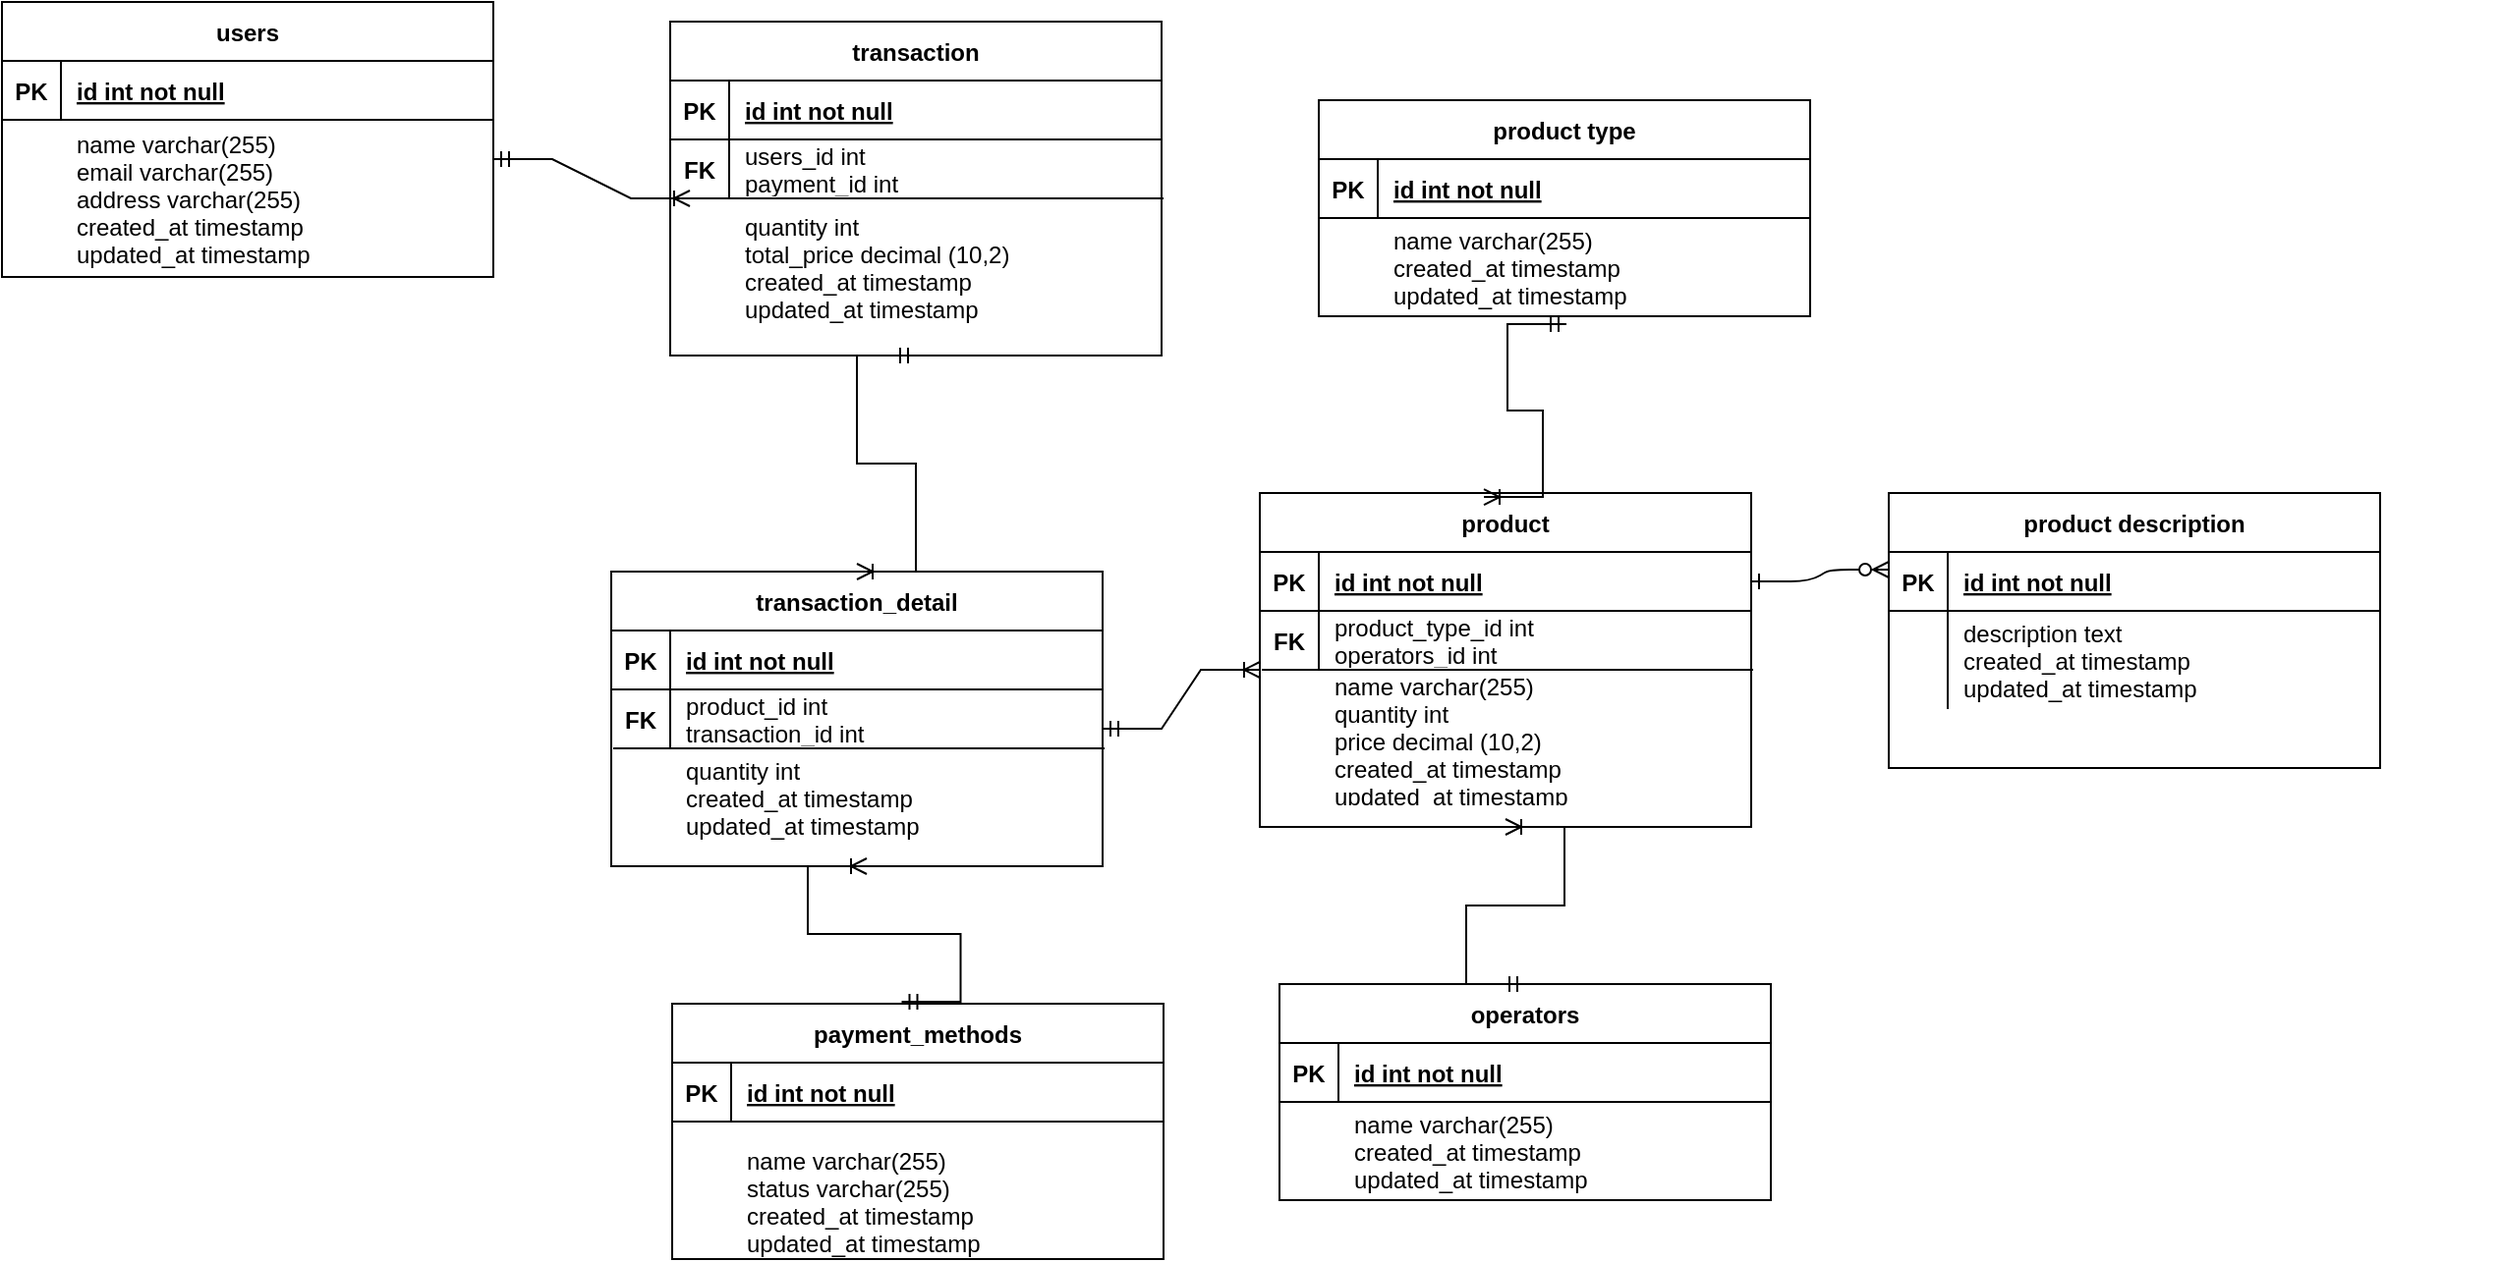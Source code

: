 <mxfile version="21.0.8" type="device"><diagram id="R2lEEEUBdFMjLlhIrx00" name="Page-1"><mxGraphModel dx="1677" dy="1487" grid="1" gridSize="10" guides="1" tooltips="1" connect="1" arrows="1" fold="1" page="1" pageScale="1" pageWidth="850" pageHeight="1100" math="0" shadow="0" extFonts="Permanent Marker^https://fonts.googleapis.com/css?family=Permanent+Marker"><root><mxCell id="0"/><mxCell id="1" parent="0"/><mxCell id="8MbqSiP3gAOAtfEa98VU-24" value="" style="group" vertex="1" connectable="0" parent="1"><mxGeometry x="130" y="190" width="251" height="170" as="geometry"/></mxCell><mxCell id="C-vyLk0tnHw3VtMMgP7b-23" value="product" style="shape=table;startSize=30;container=1;collapsible=1;childLayout=tableLayout;fixedRows=1;rowLines=0;fontStyle=1;align=center;resizeLast=1;" parent="8MbqSiP3gAOAtfEa98VU-24" vertex="1"><mxGeometry width="250" height="170" as="geometry"/></mxCell><mxCell id="C-vyLk0tnHw3VtMMgP7b-24" value="" style="shape=partialRectangle;collapsible=0;dropTarget=0;pointerEvents=0;fillColor=none;points=[[0,0.5],[1,0.5]];portConstraint=eastwest;top=0;left=0;right=0;bottom=1;" parent="C-vyLk0tnHw3VtMMgP7b-23" vertex="1"><mxGeometry y="30" width="250" height="30" as="geometry"/></mxCell><mxCell id="C-vyLk0tnHw3VtMMgP7b-25" value="PK" style="shape=partialRectangle;overflow=hidden;connectable=0;fillColor=none;top=0;left=0;bottom=0;right=0;fontStyle=1;" parent="C-vyLk0tnHw3VtMMgP7b-24" vertex="1"><mxGeometry width="30" height="30" as="geometry"><mxRectangle width="30" height="30" as="alternateBounds"/></mxGeometry></mxCell><mxCell id="C-vyLk0tnHw3VtMMgP7b-26" value="id int not null" style="shape=partialRectangle;overflow=hidden;connectable=0;fillColor=none;top=0;left=0;bottom=0;right=0;align=left;spacingLeft=6;fontStyle=5;" parent="C-vyLk0tnHw3VtMMgP7b-24" vertex="1"><mxGeometry x="30" width="220" height="30" as="geometry"><mxRectangle width="220" height="30" as="alternateBounds"/></mxGeometry></mxCell><mxCell id="C-vyLk0tnHw3VtMMgP7b-27" value="" style="shape=partialRectangle;collapsible=0;dropTarget=0;pointerEvents=0;fillColor=none;points=[[0,0.5],[1,0.5]];portConstraint=eastwest;top=0;left=0;right=0;bottom=0;" parent="C-vyLk0tnHw3VtMMgP7b-23" vertex="1"><mxGeometry y="60" width="250" height="30" as="geometry"/></mxCell><mxCell id="C-vyLk0tnHw3VtMMgP7b-28" value="" style="shape=partialRectangle;overflow=hidden;connectable=0;fillColor=none;top=0;left=0;bottom=0;right=0;" parent="C-vyLk0tnHw3VtMMgP7b-27" vertex="1"><mxGeometry width="30" height="30" as="geometry"><mxRectangle width="30" height="30" as="alternateBounds"/></mxGeometry></mxCell><mxCell id="C-vyLk0tnHw3VtMMgP7b-29" value="product_type_id int&#10;operators_id int" style="shape=partialRectangle;overflow=hidden;connectable=0;fillColor=none;top=0;left=0;bottom=0;right=0;align=left;spacingLeft=6;" parent="C-vyLk0tnHw3VtMMgP7b-27" vertex="1"><mxGeometry x="30" width="220" height="30" as="geometry"><mxRectangle width="220" height="30" as="alternateBounds"/></mxGeometry></mxCell><mxCell id="8MbqSiP3gAOAtfEa98VU-11" value="name varchar(255)&#10;quantity int&#10;price decimal (10,2)&#10;created_at timestamp&#10;updated_at timestamp" style="shape=partialRectangle;overflow=hidden;connectable=0;fillColor=none;top=0;left=0;bottom=0;right=0;align=left;spacingLeft=6;" vertex="1" parent="8MbqSiP3gAOAtfEa98VU-24"><mxGeometry x="30" y="90" width="220" height="70" as="geometry"><mxRectangle width="220" height="30" as="alternateBounds"/></mxGeometry></mxCell><mxCell id="8MbqSiP3gAOAtfEa98VU-41" value="" style="group" vertex="1" connectable="0" parent="8MbqSiP3gAOAtfEa98VU-24"><mxGeometry y="60" width="251" height="30" as="geometry"/></mxCell><mxCell id="8MbqSiP3gAOAtfEa98VU-12" value="FK" style="shape=partialRectangle;overflow=hidden;connectable=0;fillColor=none;top=0;left=0;bottom=0;right=0;fontStyle=1;" vertex="1" parent="8MbqSiP3gAOAtfEa98VU-41"><mxGeometry width="30" height="30" as="geometry"><mxRectangle width="30" height="30" as="alternateBounds"/></mxGeometry></mxCell><mxCell id="8MbqSiP3gAOAtfEa98VU-13" value="" style="endArrow=none;html=1;rounded=0;" edge="1" parent="8MbqSiP3gAOAtfEa98VU-41"><mxGeometry width="50" height="50" relative="1" as="geometry"><mxPoint x="1" y="30" as="sourcePoint"/><mxPoint x="251" y="30" as="targetPoint"/></mxGeometry></mxCell><mxCell id="C-vyLk0tnHw3VtMMgP7b-1" value="" style="edgeStyle=entityRelationEdgeStyle;endArrow=ERzeroToMany;startArrow=ERone;endFill=1;startFill=0;entryX=0;entryY=0.3;entryDx=0;entryDy=0;entryPerimeter=0;" parent="1" source="C-vyLk0tnHw3VtMMgP7b-24" target="8MbqSiP3gAOAtfEa98VU-35" edge="1"><mxGeometry width="100" height="100" relative="1" as="geometry"><mxPoint x="340" y="720" as="sourcePoint"/><mxPoint x="450" y="95" as="targetPoint"/></mxGeometry></mxCell><mxCell id="8MbqSiP3gAOAtfEa98VU-34" value="product description" style="shape=table;startSize=30;container=1;collapsible=1;childLayout=tableLayout;fixedRows=1;rowLines=0;fontStyle=1;align=center;resizeLast=1;" vertex="1" parent="1"><mxGeometry x="450" y="190" width="250" height="140" as="geometry"/></mxCell><mxCell id="8MbqSiP3gAOAtfEa98VU-35" value="" style="shape=partialRectangle;collapsible=0;dropTarget=0;pointerEvents=0;fillColor=none;points=[[0,0.5],[1,0.5]];portConstraint=eastwest;top=0;left=0;right=0;bottom=1;" vertex="1" parent="8MbqSiP3gAOAtfEa98VU-34"><mxGeometry y="30" width="250" height="30" as="geometry"/></mxCell><mxCell id="8MbqSiP3gAOAtfEa98VU-36" value="PK" style="shape=partialRectangle;overflow=hidden;connectable=0;fillColor=none;top=0;left=0;bottom=0;right=0;fontStyle=1;" vertex="1" parent="8MbqSiP3gAOAtfEa98VU-35"><mxGeometry width="30" height="30" as="geometry"><mxRectangle width="30" height="30" as="alternateBounds"/></mxGeometry></mxCell><mxCell id="8MbqSiP3gAOAtfEa98VU-37" value="id int not null" style="shape=partialRectangle;overflow=hidden;connectable=0;fillColor=none;top=0;left=0;bottom=0;right=0;align=left;spacingLeft=6;fontStyle=5;" vertex="1" parent="8MbqSiP3gAOAtfEa98VU-35"><mxGeometry x="30" width="220" height="30" as="geometry"><mxRectangle width="220" height="30" as="alternateBounds"/></mxGeometry></mxCell><mxCell id="8MbqSiP3gAOAtfEa98VU-38" value="" style="shape=partialRectangle;collapsible=0;dropTarget=0;pointerEvents=0;fillColor=none;points=[[0,0.5],[1,0.5]];portConstraint=eastwest;top=0;left=0;right=0;bottom=0;" vertex="1" parent="8MbqSiP3gAOAtfEa98VU-34"><mxGeometry y="60" width="250" height="50" as="geometry"/></mxCell><mxCell id="8MbqSiP3gAOAtfEa98VU-39" value="" style="shape=partialRectangle;overflow=hidden;connectable=0;fillColor=none;top=0;left=0;bottom=0;right=0;" vertex="1" parent="8MbqSiP3gAOAtfEa98VU-38"><mxGeometry width="30" height="50" as="geometry"><mxRectangle width="30" height="50" as="alternateBounds"/></mxGeometry></mxCell><mxCell id="8MbqSiP3gAOAtfEa98VU-40" value="description text&#10;created_at timestamp&#10;updated_at timestamp" style="shape=partialRectangle;overflow=hidden;connectable=0;fillColor=none;top=0;left=0;bottom=0;right=0;align=left;spacingLeft=6;" vertex="1" parent="8MbqSiP3gAOAtfEa98VU-38"><mxGeometry x="30" width="220" height="50" as="geometry"><mxRectangle width="220" height="50" as="alternateBounds"/></mxGeometry></mxCell><mxCell id="8MbqSiP3gAOAtfEa98VU-42" value="" style="group" vertex="1" connectable="0" parent="1"><mxGeometry x="160" y="-10" width="250" height="170" as="geometry"/></mxCell><mxCell id="8MbqSiP3gAOAtfEa98VU-43" value="product type" style="shape=table;startSize=30;container=1;collapsible=1;childLayout=tableLayout;fixedRows=1;rowLines=0;fontStyle=1;align=center;resizeLast=1;" vertex="1" parent="8MbqSiP3gAOAtfEa98VU-42"><mxGeometry width="250" height="110" as="geometry"/></mxCell><mxCell id="8MbqSiP3gAOAtfEa98VU-44" value="" style="shape=partialRectangle;collapsible=0;dropTarget=0;pointerEvents=0;fillColor=none;points=[[0,0.5],[1,0.5]];portConstraint=eastwest;top=0;left=0;right=0;bottom=1;" vertex="1" parent="8MbqSiP3gAOAtfEa98VU-43"><mxGeometry y="30" width="250" height="30" as="geometry"/></mxCell><mxCell id="8MbqSiP3gAOAtfEa98VU-45" value="PK" style="shape=partialRectangle;overflow=hidden;connectable=0;fillColor=none;top=0;left=0;bottom=0;right=0;fontStyle=1;" vertex="1" parent="8MbqSiP3gAOAtfEa98VU-44"><mxGeometry width="30" height="30" as="geometry"><mxRectangle width="30" height="30" as="alternateBounds"/></mxGeometry></mxCell><mxCell id="8MbqSiP3gAOAtfEa98VU-46" value="id int not null" style="shape=partialRectangle;overflow=hidden;connectable=0;fillColor=none;top=0;left=0;bottom=0;right=0;align=left;spacingLeft=6;fontStyle=5;" vertex="1" parent="8MbqSiP3gAOAtfEa98VU-44"><mxGeometry x="30" width="220" height="30" as="geometry"><mxRectangle width="220" height="30" as="alternateBounds"/></mxGeometry></mxCell><mxCell id="8MbqSiP3gAOAtfEa98VU-54" value="" style="shape=partialRectangle;collapsible=0;dropTarget=0;pointerEvents=0;fillColor=none;points=[[0,0.5],[1,0.5]];portConstraint=eastwest;top=0;left=0;right=0;bottom=0;" vertex="1" parent="8MbqSiP3gAOAtfEa98VU-42"><mxGeometry y="60" width="250" height="50" as="geometry"/></mxCell><mxCell id="8MbqSiP3gAOAtfEa98VU-55" value="" style="shape=partialRectangle;overflow=hidden;connectable=0;fillColor=none;top=0;left=0;bottom=0;right=0;" vertex="1" parent="8MbqSiP3gAOAtfEa98VU-54"><mxGeometry width="30" height="50" as="geometry"><mxRectangle width="30" height="50" as="alternateBounds"/></mxGeometry></mxCell><mxCell id="8MbqSiP3gAOAtfEa98VU-56" value="name varchar(255)&#10;created_at timestamp&#10;updated_at timestamp" style="shape=partialRectangle;overflow=hidden;connectable=0;fillColor=none;top=0;left=0;bottom=0;right=0;align=left;spacingLeft=6;" vertex="1" parent="8MbqSiP3gAOAtfEa98VU-54"><mxGeometry x="30" width="220" height="50" as="geometry"><mxRectangle width="220" height="50" as="alternateBounds"/></mxGeometry></mxCell><mxCell id="8MbqSiP3gAOAtfEa98VU-60" value="" style="edgeStyle=entityRelationEdgeStyle;fontSize=12;html=1;endArrow=ERoneToMany;startArrow=ERmandOne;rounded=0;exitX=0.504;exitY=1.08;exitDx=0;exitDy=0;exitPerimeter=0;entryX=0.456;entryY=0.012;entryDx=0;entryDy=0;entryPerimeter=0;" edge="1" parent="1" source="8MbqSiP3gAOAtfEa98VU-54" target="C-vyLk0tnHw3VtMMgP7b-23"><mxGeometry width="100" height="100" relative="1" as="geometry"><mxPoint x="220" y="90" as="sourcePoint"/><mxPoint x="300" y="80" as="targetPoint"/></mxGeometry></mxCell><mxCell id="8MbqSiP3gAOAtfEa98VU-62" value="" style="group" vertex="1" connectable="0" parent="1"><mxGeometry x="510" y="360" width="250" height="170" as="geometry"/></mxCell><mxCell id="8MbqSiP3gAOAtfEa98VU-70" value="" style="group" vertex="1" connectable="0" parent="8MbqSiP3gAOAtfEa98VU-62"><mxGeometry x="-370" y="80" width="250" height="110" as="geometry"/></mxCell><mxCell id="8MbqSiP3gAOAtfEa98VU-63" value="operators" style="shape=table;startSize=30;container=1;collapsible=1;childLayout=tableLayout;fixedRows=1;rowLines=0;fontStyle=1;align=center;resizeLast=1;" vertex="1" parent="8MbqSiP3gAOAtfEa98VU-70"><mxGeometry width="250" height="110" as="geometry"/></mxCell><mxCell id="8MbqSiP3gAOAtfEa98VU-64" value="" style="shape=partialRectangle;collapsible=0;dropTarget=0;pointerEvents=0;fillColor=none;points=[[0,0.5],[1,0.5]];portConstraint=eastwest;top=0;left=0;right=0;bottom=1;" vertex="1" parent="8MbqSiP3gAOAtfEa98VU-63"><mxGeometry y="30" width="250" height="30" as="geometry"/></mxCell><mxCell id="8MbqSiP3gAOAtfEa98VU-65" value="PK" style="shape=partialRectangle;overflow=hidden;connectable=0;fillColor=none;top=0;left=0;bottom=0;right=0;fontStyle=1;" vertex="1" parent="8MbqSiP3gAOAtfEa98VU-64"><mxGeometry width="30" height="30" as="geometry"><mxRectangle width="30" height="30" as="alternateBounds"/></mxGeometry></mxCell><mxCell id="8MbqSiP3gAOAtfEa98VU-66" value="id int not null" style="shape=partialRectangle;overflow=hidden;connectable=0;fillColor=none;top=0;left=0;bottom=0;right=0;align=left;spacingLeft=6;fontStyle=5;" vertex="1" parent="8MbqSiP3gAOAtfEa98VU-64"><mxGeometry x="30" width="220" height="30" as="geometry"><mxRectangle width="220" height="30" as="alternateBounds"/></mxGeometry></mxCell><mxCell id="8MbqSiP3gAOAtfEa98VU-67" value="" style="shape=partialRectangle;collapsible=0;dropTarget=0;pointerEvents=0;fillColor=none;points=[[0,0.5],[1,0.5]];portConstraint=eastwest;top=0;left=0;right=0;bottom=0;" vertex="1" parent="8MbqSiP3gAOAtfEa98VU-70"><mxGeometry y="60" width="250" height="50" as="geometry"/></mxCell><mxCell id="8MbqSiP3gAOAtfEa98VU-68" value="" style="shape=partialRectangle;overflow=hidden;connectable=0;fillColor=none;top=0;left=0;bottom=0;right=0;" vertex="1" parent="8MbqSiP3gAOAtfEa98VU-67"><mxGeometry width="30" height="50" as="geometry"><mxRectangle width="30" height="50" as="alternateBounds"/></mxGeometry></mxCell><mxCell id="8MbqSiP3gAOAtfEa98VU-69" value="name varchar(255)&#10;created_at timestamp&#10;updated_at timestamp" style="shape=partialRectangle;overflow=hidden;connectable=0;fillColor=none;top=0;left=0;bottom=0;right=0;align=left;spacingLeft=6;" vertex="1" parent="8MbqSiP3gAOAtfEa98VU-67"><mxGeometry x="30" width="220" height="50" as="geometry"><mxRectangle width="220" height="50" as="alternateBounds"/></mxGeometry></mxCell><mxCell id="8MbqSiP3gAOAtfEa98VU-71" value="" style="edgeStyle=entityRelationEdgeStyle;fontSize=12;html=1;endArrow=ERoneToMany;startArrow=ERmandOne;rounded=0;entryX=0.5;entryY=1;entryDx=0;entryDy=0;exitX=0.5;exitY=0;exitDx=0;exitDy=0;" edge="1" parent="1" source="8MbqSiP3gAOAtfEa98VU-63" target="C-vyLk0tnHw3VtMMgP7b-23"><mxGeometry width="100" height="100" relative="1" as="geometry"><mxPoint x="400" y="420" as="sourcePoint"/><mxPoint x="500" y="320" as="targetPoint"/></mxGeometry></mxCell><mxCell id="8MbqSiP3gAOAtfEa98VU-82" value="" style="group" vertex="1" connectable="0" parent="1"><mxGeometry x="-200" y="230" width="251" height="170" as="geometry"/></mxCell><mxCell id="8MbqSiP3gAOAtfEa98VU-83" value="transaction_detail" style="shape=table;startSize=30;container=1;collapsible=1;childLayout=tableLayout;fixedRows=1;rowLines=0;fontStyle=1;align=center;resizeLast=1;" vertex="1" parent="8MbqSiP3gAOAtfEa98VU-82"><mxGeometry width="250" height="150" as="geometry"/></mxCell><mxCell id="8MbqSiP3gAOAtfEa98VU-84" value="" style="shape=partialRectangle;collapsible=0;dropTarget=0;pointerEvents=0;fillColor=none;points=[[0,0.5],[1,0.5]];portConstraint=eastwest;top=0;left=0;right=0;bottom=1;" vertex="1" parent="8MbqSiP3gAOAtfEa98VU-83"><mxGeometry y="30" width="250" height="30" as="geometry"/></mxCell><mxCell id="8MbqSiP3gAOAtfEa98VU-85" value="PK" style="shape=partialRectangle;overflow=hidden;connectable=0;fillColor=none;top=0;left=0;bottom=0;right=0;fontStyle=1;" vertex="1" parent="8MbqSiP3gAOAtfEa98VU-84"><mxGeometry width="30" height="30" as="geometry"><mxRectangle width="30" height="30" as="alternateBounds"/></mxGeometry></mxCell><mxCell id="8MbqSiP3gAOAtfEa98VU-86" value="id int not null" style="shape=partialRectangle;overflow=hidden;connectable=0;fillColor=none;top=0;left=0;bottom=0;right=0;align=left;spacingLeft=6;fontStyle=5;" vertex="1" parent="8MbqSiP3gAOAtfEa98VU-84"><mxGeometry x="30" width="220" height="30" as="geometry"><mxRectangle width="220" height="30" as="alternateBounds"/></mxGeometry></mxCell><mxCell id="8MbqSiP3gAOAtfEa98VU-87" value="" style="shape=partialRectangle;collapsible=0;dropTarget=0;pointerEvents=0;fillColor=none;points=[[0,0.5],[1,0.5]];portConstraint=eastwest;top=0;left=0;right=0;bottom=0;" vertex="1" parent="8MbqSiP3gAOAtfEa98VU-83"><mxGeometry y="60" width="250" height="30" as="geometry"/></mxCell><mxCell id="8MbqSiP3gAOAtfEa98VU-88" value="" style="shape=partialRectangle;overflow=hidden;connectable=0;fillColor=none;top=0;left=0;bottom=0;right=0;" vertex="1" parent="8MbqSiP3gAOAtfEa98VU-87"><mxGeometry width="30" height="30" as="geometry"><mxRectangle width="30" height="30" as="alternateBounds"/></mxGeometry></mxCell><mxCell id="8MbqSiP3gAOAtfEa98VU-89" value="product_id int&#10;transaction_id int" style="shape=partialRectangle;overflow=hidden;connectable=0;fillColor=none;top=0;left=0;bottom=0;right=0;align=left;spacingLeft=6;" vertex="1" parent="8MbqSiP3gAOAtfEa98VU-87"><mxGeometry x="30" width="220" height="30" as="geometry"><mxRectangle width="220" height="30" as="alternateBounds"/></mxGeometry></mxCell><mxCell id="8MbqSiP3gAOAtfEa98VU-90" value="quantity int&#10;created_at timestamp&#10;updated_at timestamp" style="shape=partialRectangle;overflow=hidden;connectable=0;fillColor=none;top=0;left=0;bottom=0;right=0;align=left;spacingLeft=6;" vertex="1" parent="8MbqSiP3gAOAtfEa98VU-82"><mxGeometry x="30" y="80" width="220" height="70" as="geometry"><mxRectangle width="220" height="30" as="alternateBounds"/></mxGeometry></mxCell><mxCell id="8MbqSiP3gAOAtfEa98VU-91" value="" style="group" vertex="1" connectable="0" parent="8MbqSiP3gAOAtfEa98VU-82"><mxGeometry y="60" width="251" height="30" as="geometry"/></mxCell><mxCell id="8MbqSiP3gAOAtfEa98VU-92" value="FK" style="shape=partialRectangle;overflow=hidden;connectable=0;fillColor=none;top=0;left=0;bottom=0;right=0;fontStyle=1;" vertex="1" parent="8MbqSiP3gAOAtfEa98VU-91"><mxGeometry width="30" height="30" as="geometry"><mxRectangle width="30" height="30" as="alternateBounds"/></mxGeometry></mxCell><mxCell id="8MbqSiP3gAOAtfEa98VU-93" value="" style="endArrow=none;html=1;rounded=0;" edge="1" parent="8MbqSiP3gAOAtfEa98VU-91"><mxGeometry width="50" height="50" relative="1" as="geometry"><mxPoint x="1" y="30" as="sourcePoint"/><mxPoint x="251" y="30" as="targetPoint"/></mxGeometry></mxCell><mxCell id="8MbqSiP3gAOAtfEa98VU-94" value="" style="group" vertex="1" connectable="0" parent="1"><mxGeometry x="-510" y="-60" width="250" height="180" as="geometry"/></mxCell><mxCell id="8MbqSiP3gAOAtfEa98VU-95" value="users" style="shape=table;startSize=30;container=1;collapsible=1;childLayout=tableLayout;fixedRows=1;rowLines=0;fontStyle=1;align=center;resizeLast=1;" vertex="1" parent="8MbqSiP3gAOAtfEa98VU-94"><mxGeometry width="250" height="140" as="geometry"/></mxCell><mxCell id="8MbqSiP3gAOAtfEa98VU-96" value="" style="shape=partialRectangle;collapsible=0;dropTarget=0;pointerEvents=0;fillColor=none;points=[[0,0.5],[1,0.5]];portConstraint=eastwest;top=0;left=0;right=0;bottom=1;" vertex="1" parent="8MbqSiP3gAOAtfEa98VU-95"><mxGeometry y="30" width="250" height="30" as="geometry"/></mxCell><mxCell id="8MbqSiP3gAOAtfEa98VU-97" value="PK" style="shape=partialRectangle;overflow=hidden;connectable=0;fillColor=none;top=0;left=0;bottom=0;right=0;fontStyle=1;" vertex="1" parent="8MbqSiP3gAOAtfEa98VU-96"><mxGeometry width="30" height="30" as="geometry"><mxRectangle width="30" height="30" as="alternateBounds"/></mxGeometry></mxCell><mxCell id="8MbqSiP3gAOAtfEa98VU-98" value="id int not null" style="shape=partialRectangle;overflow=hidden;connectable=0;fillColor=none;top=0;left=0;bottom=0;right=0;align=left;spacingLeft=6;fontStyle=5;" vertex="1" parent="8MbqSiP3gAOAtfEa98VU-96"><mxGeometry x="30" width="220" height="30" as="geometry"><mxRectangle width="220" height="30" as="alternateBounds"/></mxGeometry></mxCell><mxCell id="8MbqSiP3gAOAtfEa98VU-99" value="" style="shape=partialRectangle;collapsible=0;dropTarget=0;pointerEvents=0;fillColor=none;points=[[0,0.5],[1,0.5]];portConstraint=eastwest;top=0;left=0;right=0;bottom=0;" vertex="1" parent="8MbqSiP3gAOAtfEa98VU-94"><mxGeometry y="60" width="250" height="80" as="geometry"/></mxCell><mxCell id="8MbqSiP3gAOAtfEa98VU-100" value="" style="shape=partialRectangle;overflow=hidden;connectable=0;fillColor=none;top=0;left=0;bottom=0;right=0;" vertex="1" parent="8MbqSiP3gAOAtfEa98VU-99"><mxGeometry width="30" height="80" as="geometry"><mxRectangle width="30" height="50" as="alternateBounds"/></mxGeometry></mxCell><mxCell id="8MbqSiP3gAOAtfEa98VU-101" value="name varchar(255)&#10;email varchar(255)&#10;address varchar(255)&#10;created_at timestamp&#10;updated_at timestamp" style="shape=partialRectangle;overflow=hidden;connectable=0;fillColor=none;top=0;left=0;bottom=0;right=0;align=left;spacingLeft=6;" vertex="1" parent="8MbqSiP3gAOAtfEa98VU-94"><mxGeometry x="30" y="40" width="220" height="120" as="geometry"><mxRectangle width="220" height="50" as="alternateBounds"/></mxGeometry></mxCell><mxCell id="8MbqSiP3gAOAtfEa98VU-110" value="" style="group" vertex="1" connectable="0" parent="1"><mxGeometry x="-170" y="-50" width="251" height="170" as="geometry"/></mxCell><mxCell id="8MbqSiP3gAOAtfEa98VU-111" value="transaction" style="shape=table;startSize=30;container=1;collapsible=1;childLayout=tableLayout;fixedRows=1;rowLines=0;fontStyle=1;align=center;resizeLast=1;" vertex="1" parent="8MbqSiP3gAOAtfEa98VU-110"><mxGeometry width="250" height="170" as="geometry"/></mxCell><mxCell id="8MbqSiP3gAOAtfEa98VU-112" value="" style="shape=partialRectangle;collapsible=0;dropTarget=0;pointerEvents=0;fillColor=none;points=[[0,0.5],[1,0.5]];portConstraint=eastwest;top=0;left=0;right=0;bottom=1;" vertex="1" parent="8MbqSiP3gAOAtfEa98VU-111"><mxGeometry y="30" width="250" height="30" as="geometry"/></mxCell><mxCell id="8MbqSiP3gAOAtfEa98VU-113" value="PK" style="shape=partialRectangle;overflow=hidden;connectable=0;fillColor=none;top=0;left=0;bottom=0;right=0;fontStyle=1;" vertex="1" parent="8MbqSiP3gAOAtfEa98VU-112"><mxGeometry width="30" height="30" as="geometry"><mxRectangle width="30" height="30" as="alternateBounds"/></mxGeometry></mxCell><mxCell id="8MbqSiP3gAOAtfEa98VU-114" value="id int not null" style="shape=partialRectangle;overflow=hidden;connectable=0;fillColor=none;top=0;left=0;bottom=0;right=0;align=left;spacingLeft=6;fontStyle=5;" vertex="1" parent="8MbqSiP3gAOAtfEa98VU-112"><mxGeometry x="30" width="220" height="30" as="geometry"><mxRectangle width="220" height="30" as="alternateBounds"/></mxGeometry></mxCell><mxCell id="8MbqSiP3gAOAtfEa98VU-115" value="" style="shape=partialRectangle;collapsible=0;dropTarget=0;pointerEvents=0;fillColor=none;points=[[0,0.5],[1,0.5]];portConstraint=eastwest;top=0;left=0;right=0;bottom=0;" vertex="1" parent="8MbqSiP3gAOAtfEa98VU-111"><mxGeometry y="60" width="250" height="30" as="geometry"/></mxCell><mxCell id="8MbqSiP3gAOAtfEa98VU-116" value="" style="shape=partialRectangle;overflow=hidden;connectable=0;fillColor=none;top=0;left=0;bottom=0;right=0;" vertex="1" parent="8MbqSiP3gAOAtfEa98VU-115"><mxGeometry width="30" height="30" as="geometry"><mxRectangle width="30" height="30" as="alternateBounds"/></mxGeometry></mxCell><mxCell id="8MbqSiP3gAOAtfEa98VU-117" value="users_id int&#10;payment_id int" style="shape=partialRectangle;overflow=hidden;connectable=0;fillColor=none;top=0;left=0;bottom=0;right=0;align=left;spacingLeft=6;" vertex="1" parent="8MbqSiP3gAOAtfEa98VU-115"><mxGeometry x="30" width="220" height="30" as="geometry"><mxRectangle width="220" height="30" as="alternateBounds"/></mxGeometry></mxCell><mxCell id="8MbqSiP3gAOAtfEa98VU-118" value="quantity int&#10;total_price decimal (10,2)&#10;created_at timestamp&#10;updated_at timestamp" style="shape=partialRectangle;overflow=hidden;connectable=0;fillColor=none;top=0;left=0;bottom=0;right=0;align=left;spacingLeft=6;" vertex="1" parent="8MbqSiP3gAOAtfEa98VU-110"><mxGeometry x="30" y="90" width="220" height="70" as="geometry"><mxRectangle width="220" height="30" as="alternateBounds"/></mxGeometry></mxCell><mxCell id="8MbqSiP3gAOAtfEa98VU-119" value="" style="group" vertex="1" connectable="0" parent="8MbqSiP3gAOAtfEa98VU-110"><mxGeometry y="60" width="251" height="30" as="geometry"/></mxCell><mxCell id="8MbqSiP3gAOAtfEa98VU-120" value="FK" style="shape=partialRectangle;overflow=hidden;connectable=0;fillColor=none;top=0;left=0;bottom=0;right=0;fontStyle=1;" vertex="1" parent="8MbqSiP3gAOAtfEa98VU-119"><mxGeometry width="30" height="30" as="geometry"><mxRectangle width="30" height="30" as="alternateBounds"/></mxGeometry></mxCell><mxCell id="8MbqSiP3gAOAtfEa98VU-121" value="" style="endArrow=none;html=1;rounded=0;" edge="1" parent="8MbqSiP3gAOAtfEa98VU-119"><mxGeometry width="50" height="50" relative="1" as="geometry"><mxPoint x="1" y="30" as="sourcePoint"/><mxPoint x="251" y="30" as="targetPoint"/></mxGeometry></mxCell><mxCell id="8MbqSiP3gAOAtfEa98VU-122" value="" style="edgeStyle=entityRelationEdgeStyle;fontSize=12;html=1;endArrow=ERoneToMany;startArrow=ERmandOne;rounded=0;" edge="1" parent="1"><mxGeometry width="100" height="100" relative="1" as="geometry"><mxPoint x="-260" y="20" as="sourcePoint"/><mxPoint x="-160" y="40" as="targetPoint"/></mxGeometry></mxCell><mxCell id="8MbqSiP3gAOAtfEa98VU-123" value="" style="edgeStyle=entityRelationEdgeStyle;fontSize=12;html=1;endArrow=ERoneToMany;startArrow=ERmandOne;rounded=0;entryX=0.5;entryY=0;entryDx=0;entryDy=0;exitX=0.5;exitY=1;exitDx=0;exitDy=0;" edge="1" parent="1" source="8MbqSiP3gAOAtfEa98VU-111" target="8MbqSiP3gAOAtfEa98VU-83"><mxGeometry width="100" height="100" relative="1" as="geometry"><mxPoint x="190" y="100" as="sourcePoint"/><mxPoint x="290" as="targetPoint"/></mxGeometry></mxCell><mxCell id="8MbqSiP3gAOAtfEa98VU-126" value="" style="edgeStyle=entityRelationEdgeStyle;fontSize=12;html=1;endArrow=ERoneToMany;startArrow=ERmandOne;rounded=0;" edge="1" parent="1"><mxGeometry width="100" height="100" relative="1" as="geometry"><mxPoint x="50" y="310" as="sourcePoint"/><mxPoint x="130" y="280" as="targetPoint"/></mxGeometry></mxCell><mxCell id="8MbqSiP3gAOAtfEa98VU-139" value="" style="group" vertex="1" connectable="0" parent="1"><mxGeometry x="-169" y="450" width="250" height="130" as="geometry"/></mxCell><mxCell id="8MbqSiP3gAOAtfEa98VU-140" value="payment_methods" style="shape=table;startSize=30;container=1;collapsible=1;childLayout=tableLayout;fixedRows=1;rowLines=0;fontStyle=1;align=center;resizeLast=1;" vertex="1" parent="8MbqSiP3gAOAtfEa98VU-139"><mxGeometry width="250" height="130" as="geometry"/></mxCell><mxCell id="8MbqSiP3gAOAtfEa98VU-141" value="" style="shape=partialRectangle;collapsible=0;dropTarget=0;pointerEvents=0;fillColor=none;points=[[0,0.5],[1,0.5]];portConstraint=eastwest;top=0;left=0;right=0;bottom=1;" vertex="1" parent="8MbqSiP3gAOAtfEa98VU-140"><mxGeometry y="30" width="250" height="30" as="geometry"/></mxCell><mxCell id="8MbqSiP3gAOAtfEa98VU-142" value="PK" style="shape=partialRectangle;overflow=hidden;connectable=0;fillColor=none;top=0;left=0;bottom=0;right=0;fontStyle=1;" vertex="1" parent="8MbqSiP3gAOAtfEa98VU-141"><mxGeometry width="30" height="30" as="geometry"><mxRectangle width="30" height="30" as="alternateBounds"/></mxGeometry></mxCell><mxCell id="8MbqSiP3gAOAtfEa98VU-143" value="id int not null" style="shape=partialRectangle;overflow=hidden;connectable=0;fillColor=none;top=0;left=0;bottom=0;right=0;align=left;spacingLeft=6;fontStyle=5;" vertex="1" parent="8MbqSiP3gAOAtfEa98VU-141"><mxGeometry x="30" width="220" height="30" as="geometry"><mxRectangle width="220" height="30" as="alternateBounds"/></mxGeometry></mxCell><mxCell id="8MbqSiP3gAOAtfEa98VU-144" value="" style="shape=partialRectangle;collapsible=0;dropTarget=0;pointerEvents=0;fillColor=none;points=[[0,0.5],[1,0.5]];portConstraint=eastwest;top=0;left=0;right=0;bottom=0;" vertex="1" parent="8MbqSiP3gAOAtfEa98VU-139"><mxGeometry y="70.909" width="250" height="59.091" as="geometry"/></mxCell><mxCell id="8MbqSiP3gAOAtfEa98VU-145" value="" style="shape=partialRectangle;overflow=hidden;connectable=0;fillColor=none;top=0;left=0;bottom=0;right=0;" vertex="1" parent="8MbqSiP3gAOAtfEa98VU-144"><mxGeometry width="30" height="59.091" as="geometry"><mxRectangle width="30" height="50" as="alternateBounds"/></mxGeometry></mxCell><mxCell id="8MbqSiP3gAOAtfEa98VU-146" value="name varchar(255)&#10;status varchar(255)&#10;created_at timestamp&#10;updated_at timestamp" style="shape=partialRectangle;overflow=hidden;connectable=0;fillColor=none;top=0;left=0;bottom=0;right=0;align=left;spacingLeft=6;" vertex="1" parent="8MbqSiP3gAOAtfEa98VU-144"><mxGeometry x="30" width="220" height="59.091" as="geometry"><mxRectangle width="220" height="50" as="alternateBounds"/></mxGeometry></mxCell><mxCell id="8MbqSiP3gAOAtfEa98VU-147" value="" style="edgeStyle=entityRelationEdgeStyle;fontSize=12;html=1;endArrow=ERoneToMany;startArrow=ERmandOne;rounded=0;exitX=0.467;exitY=-0.008;exitDx=0;exitDy=0;exitPerimeter=0;" edge="1" parent="1" source="8MbqSiP3gAOAtfEa98VU-140"><mxGeometry width="100" height="100" relative="1" as="geometry"><mxPoint x="230" y="500" as="sourcePoint"/><mxPoint x="-70" y="380" as="targetPoint"/></mxGeometry></mxCell></root></mxGraphModel></diagram></mxfile>